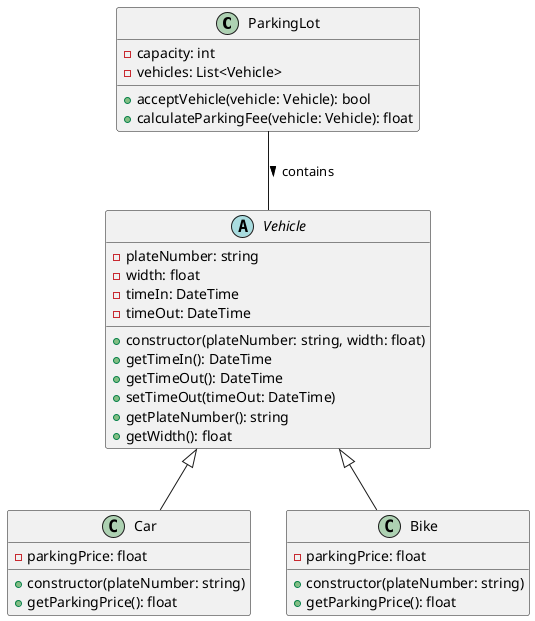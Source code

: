 @startuml design

class ParkingLot {
    - capacity: int
    - vehicles: List<Vehicle>
    + acceptVehicle(vehicle: Vehicle): bool
    + calculateParkingFee(vehicle: Vehicle): float
}

abstract class Vehicle {
    - plateNumber: string
    - width: float
    - timeIn: DateTime
    - timeOut: DateTime
    + constructor(plateNumber: string, width: float)
    + getTimeIn(): DateTime
    + getTimeOut(): DateTime
    + setTimeOut(timeOut: DateTime)
    + getPlateNumber(): string
    + getWidth(): float
}

class Car {
    - parkingPrice: float
    + constructor(plateNumber: string)
    + getParkingPrice(): float
}

class Bike {
    - parkingPrice: float
    + constructor(plateNumber: string)
    + getParkingPrice(): float
}

ParkingLot -- Vehicle : contains >
Vehicle <|-- Car
Vehicle <|-- Bike

@enduml
